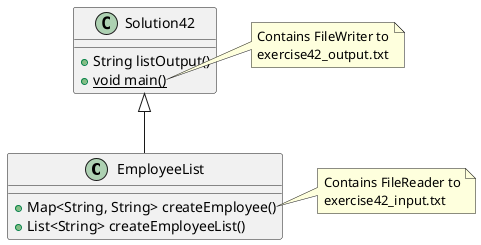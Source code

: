@startuml

class EmployeeList {
    + Map<String, String> createEmployee()
    + List<String> createEmployeeList()
}

class Solution42 {
    + String listOutput()
    + {Static} void main()
}

Solution42 <|-- EmployeeList

note right of EmployeeList::createEmployee()
    Contains FileReader to
    exercise42_input.txt
end note

note right of Solution42::main
    Contains FileWriter to
    exercise42_output.txt
end note


@enduml